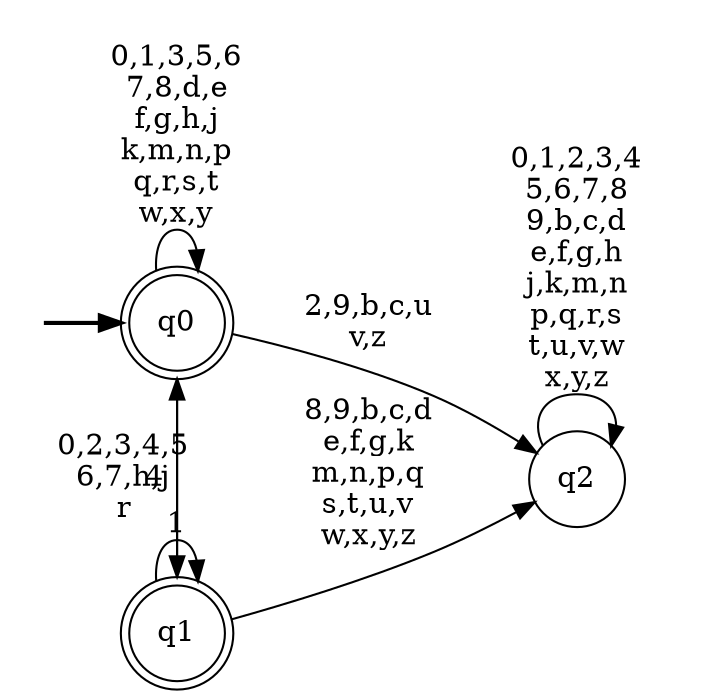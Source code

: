 digraph BlueStar {
__start0 [style = invis, shape = none, label = "", width = 0, height = 0];

rankdir=LR;
size="8,5";

s0 [style="rounded,filled", color="black", fillcolor="white" shape="doublecircle", label="q0"];
s1 [style="rounded,filled", color="black", fillcolor="white" shape="doublecircle", label="q1"];
s2 [style="filled", color="black", fillcolor="white" shape="circle", label="q2"];
subgraph cluster_main { 
	graph [pad=".75", ranksep="0.15", nodesep="0.15"];
	 style=invis; 
	__start0 -> s0 [penwidth=2];
}
s0 -> s0 [label="0,1,3,5,6\n7,8,d,e\nf,g,h,j\nk,m,n,p\nq,r,s,t\nw,x,y"];
s0 -> s1 [label="4"];
s0 -> s2 [label="2,9,b,c,u\nv,z"];
s1 -> s0 [label="0,2,3,4,5\n6,7,h,j\nr"];
s1 -> s1 [label="1"];
s1 -> s2 [label="8,9,b,c,d\ne,f,g,k\nm,n,p,q\ns,t,u,v\nw,x,y,z"];
s2 -> s2 [label="0,1,2,3,4\n5,6,7,8\n9,b,c,d\ne,f,g,h\nj,k,m,n\np,q,r,s\nt,u,v,w\nx,y,z"];

}